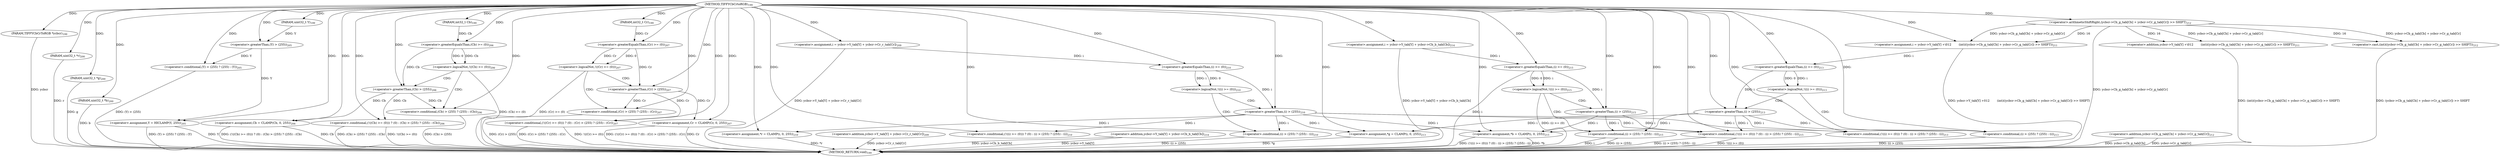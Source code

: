 digraph "TIFFYCbCrtoRGB" {  
"7210" [label = <(METHOD,TIFFYCbCrtoRGB)<SUB>199</SUB>> ]
"7350" [label = <(METHOD_RETURN,void)<SUB>199</SUB>> ]
"7211" [label = <(PARAM,TIFFYCbCrToRGB *ycbcr)<SUB>199</SUB>> ]
"7212" [label = <(PARAM,uint32_t Y)<SUB>199</SUB>> ]
"7213" [label = <(PARAM,int32_t Cb)<SUB>199</SUB>> ]
"7214" [label = <(PARAM,int32_t Cr)<SUB>199</SUB>> ]
"7215" [label = <(PARAM,uint32_t *r)<SUB>200</SUB>> ]
"7216" [label = <(PARAM,uint32_t *g)<SUB>200</SUB>> ]
"7217" [label = <(PARAM,uint32_t *b)<SUB>200</SUB>> ]
"7220" [label = <(&lt;operator&gt;.assignment,Y = HICLAMP(Y, 255))<SUB>205</SUB>> ]
"7228" [label = <(&lt;operator&gt;.assignment,Cb = CLAMP(Cb, 0, 255))<SUB>206</SUB>> ]
"7242" [label = <(&lt;operator&gt;.assignment,Cr = CLAMP(Cr, 0, 255))<SUB>207</SUB>> ]
"7256" [label = <(&lt;operator&gt;.assignment,i = ycbcr-&gt;Y_tab[Y] + ycbcr-&gt;Cr_r_tab[Cr])<SUB>209</SUB>> ]
"7269" [label = <(&lt;operator&gt;.assignment,*r = CLAMP(i, 0, 255))<SUB>210</SUB>> ]
"7284" [label = <(&lt;operator&gt;.assignment,i = ycbcr-&gt;Y_tab[Y] +\012        (int)((ycbcr-&gt;Cb_g_tab[Cb] + ycbcr-&gt;Cr_g_tab[Cr]) &gt;&gt; SHIFT))<SUB>211</SUB>> ]
"7307" [label = <(&lt;operator&gt;.assignment,*g = CLAMP(i, 0, 255))<SUB>213</SUB>> ]
"7322" [label = <(&lt;operator&gt;.assignment,i = ycbcr-&gt;Y_tab[Y] + ycbcr-&gt;Cb_b_tab[Cb])<SUB>214</SUB>> ]
"7335" [label = <(&lt;operator&gt;.assignment,*b = CLAMP(i, 0, 255))<SUB>215</SUB>> ]
"7222" [label = <(&lt;operator&gt;.conditional,(Y) &gt; (255) ? (255) : (Y))<SUB>205</SUB>> ]
"7230" [label = <(&lt;operator&gt;.conditional,(!((Cb) &gt;= (0))) ? (0) : (Cb) &gt; (255) ? (255) : (Cb))<SUB>206</SUB>> ]
"7244" [label = <(&lt;operator&gt;.conditional,(!((Cr) &gt;= (0))) ? (0) : (Cr) &gt; (255) ? (255) : (Cr))<SUB>207</SUB>> ]
"7258" [label = <(&lt;operator&gt;.addition,ycbcr-&gt;Y_tab[Y] + ycbcr-&gt;Cr_r_tab[Cr])<SUB>209</SUB>> ]
"7272" [label = <(&lt;operator&gt;.conditional,(!((i) &gt;= (0))) ? (0) : (i) &gt; (255) ? (255) : (i))<SUB>210</SUB>> ]
"7286" [label = <(&lt;operator&gt;.addition,ycbcr-&gt;Y_tab[Y] +\012        (int)((ycbcr-&gt;Cb_g_tab[Cb] + ycbcr-&gt;Cr_g_tab[Cr]) &gt;&gt; SHIFT))<SUB>211</SUB>> ]
"7310" [label = <(&lt;operator&gt;.conditional,(!((i) &gt;= (0))) ? (0) : (i) &gt; (255) ? (255) : (i))<SUB>213</SUB>> ]
"7324" [label = <(&lt;operator&gt;.addition,ycbcr-&gt;Y_tab[Y] + ycbcr-&gt;Cb_b_tab[Cb])<SUB>214</SUB>> ]
"7338" [label = <(&lt;operator&gt;.conditional,(!((i) &gt;= (0))) ? (0) : (i) &gt; (255) ? (255) : (i))<SUB>215</SUB>> ]
"7223" [label = <(&lt;operator&gt;.greaterThan,(Y) &gt; (255))<SUB>205</SUB>> ]
"7231" [label = <(&lt;operator&gt;.logicalNot,!((Cb) &gt;= (0)))<SUB>206</SUB>> ]
"7236" [label = <(&lt;operator&gt;.conditional,(Cb) &gt; (255) ? (255) : (Cb))<SUB>206</SUB>> ]
"7245" [label = <(&lt;operator&gt;.logicalNot,!((Cr) &gt;= (0)))<SUB>207</SUB>> ]
"7250" [label = <(&lt;operator&gt;.conditional,(Cr) &gt; (255) ? (255) : (Cr))<SUB>207</SUB>> ]
"7273" [label = <(&lt;operator&gt;.logicalNot,!((i) &gt;= (0)))<SUB>210</SUB>> ]
"7278" [label = <(&lt;operator&gt;.conditional,(i) &gt; (255) ? (255) : (i))<SUB>210</SUB>> ]
"7292" [label = <(&lt;operator&gt;.cast,(int)((ycbcr-&gt;Cb_g_tab[Cb] + ycbcr-&gt;Cr_g_tab[Cr]) &gt;&gt; SHIFT))<SUB>212</SUB>> ]
"7311" [label = <(&lt;operator&gt;.logicalNot,!((i) &gt;= (0)))<SUB>213</SUB>> ]
"7316" [label = <(&lt;operator&gt;.conditional,(i) &gt; (255) ? (255) : (i))<SUB>213</SUB>> ]
"7339" [label = <(&lt;operator&gt;.logicalNot,!((i) &gt;= (0)))<SUB>215</SUB>> ]
"7344" [label = <(&lt;operator&gt;.conditional,(i) &gt; (255) ? (255) : (i))<SUB>215</SUB>> ]
"7232" [label = <(&lt;operator&gt;.greaterEqualsThan,(Cb) &gt;= (0))<SUB>206</SUB>> ]
"7237" [label = <(&lt;operator&gt;.greaterThan,(Cb) &gt; (255))<SUB>206</SUB>> ]
"7246" [label = <(&lt;operator&gt;.greaterEqualsThan,(Cr) &gt;= (0))<SUB>207</SUB>> ]
"7251" [label = <(&lt;operator&gt;.greaterThan,(Cr) &gt; (255))<SUB>207</SUB>> ]
"7274" [label = <(&lt;operator&gt;.greaterEqualsThan,(i) &gt;= (0))<SUB>210</SUB>> ]
"7279" [label = <(&lt;operator&gt;.greaterThan,(i) &gt; (255))<SUB>210</SUB>> ]
"7294" [label = <(&lt;operator&gt;.arithmeticShiftRight,(ycbcr-&gt;Cb_g_tab[Cb] + ycbcr-&gt;Cr_g_tab[Cr]) &gt;&gt; SHIFT)<SUB>212</SUB>> ]
"7312" [label = <(&lt;operator&gt;.greaterEqualsThan,(i) &gt;= (0))<SUB>213</SUB>> ]
"7317" [label = <(&lt;operator&gt;.greaterThan,(i) &gt; (255))<SUB>213</SUB>> ]
"7340" [label = <(&lt;operator&gt;.greaterEqualsThan,(i) &gt;= (0))<SUB>215</SUB>> ]
"7345" [label = <(&lt;operator&gt;.greaterThan,(i) &gt; (255))<SUB>215</SUB>> ]
"7295" [label = <(&lt;operator&gt;.addition,ycbcr-&gt;Cb_g_tab[Cb] + ycbcr-&gt;Cr_g_tab[Cr])<SUB>212</SUB>> ]
  "7211" -> "7350"  [ label = "DDG: ycbcr"] 
  "7215" -> "7350"  [ label = "DDG: r"] 
  "7216" -> "7350"  [ label = "DDG: g"] 
  "7217" -> "7350"  [ label = "DDG: b"] 
  "7220" -> "7350"  [ label = "DDG: Y"] 
  "7222" -> "7350"  [ label = "DDG: (Y) &gt; (255)"] 
  "7220" -> "7350"  [ label = "DDG: (Y) &gt; (255) ? (255) : (Y)"] 
  "7228" -> "7350"  [ label = "DDG: Cb"] 
  "7231" -> "7350"  [ label = "DDG: (Cb) &gt;= (0)"] 
  "7230" -> "7350"  [ label = "DDG: !((Cb) &gt;= (0))"] 
  "7236" -> "7350"  [ label = "DDG: (Cb) &gt; (255)"] 
  "7230" -> "7350"  [ label = "DDG: (Cb) &gt; (255) ? (255) : (Cb)"] 
  "7228" -> "7350"  [ label = "DDG: (!((Cb) &gt;= (0))) ? (0) : (Cb) &gt; (255) ? (255) : (Cb)"] 
  "7242" -> "7350"  [ label = "DDG: Cr"] 
  "7245" -> "7350"  [ label = "DDG: (Cr) &gt;= (0)"] 
  "7244" -> "7350"  [ label = "DDG: !((Cr) &gt;= (0))"] 
  "7250" -> "7350"  [ label = "DDG: (Cr) &gt; (255)"] 
  "7244" -> "7350"  [ label = "DDG: (Cr) &gt; (255) ? (255) : (Cr)"] 
  "7242" -> "7350"  [ label = "DDG: (!((Cr) &gt;= (0))) ? (0) : (Cr) &gt; (255) ? (255) : (Cr)"] 
  "7258" -> "7350"  [ label = "DDG: ycbcr-&gt;Cr_r_tab[Cr]"] 
  "7256" -> "7350"  [ label = "DDG: ycbcr-&gt;Y_tab[Y] + ycbcr-&gt;Cr_r_tab[Cr]"] 
  "7269" -> "7350"  [ label = "DDG: *r"] 
  "7278" -> "7350"  [ label = "DDG: (i) &gt; (255)"] 
  "7295" -> "7350"  [ label = "DDG: ycbcr-&gt;Cb_g_tab[Cb]"] 
  "7295" -> "7350"  [ label = "DDG: ycbcr-&gt;Cr_g_tab[Cr]"] 
  "7294" -> "7350"  [ label = "DDG: ycbcr-&gt;Cb_g_tab[Cb] + ycbcr-&gt;Cr_g_tab[Cr]"] 
  "7292" -> "7350"  [ label = "DDG: (ycbcr-&gt;Cb_g_tab[Cb] + ycbcr-&gt;Cr_g_tab[Cr]) &gt;&gt; SHIFT"] 
  "7286" -> "7350"  [ label = "DDG: (int)((ycbcr-&gt;Cb_g_tab[Cb] + ycbcr-&gt;Cr_g_tab[Cr]) &gt;&gt; SHIFT)"] 
  "7284" -> "7350"  [ label = "DDG: ycbcr-&gt;Y_tab[Y] +\012        (int)((ycbcr-&gt;Cb_g_tab[Cb] + ycbcr-&gt;Cr_g_tab[Cr]) &gt;&gt; SHIFT)"] 
  "7307" -> "7350"  [ label = "DDG: *g"] 
  "7316" -> "7350"  [ label = "DDG: (i) &gt; (255)"] 
  "7324" -> "7350"  [ label = "DDG: ycbcr-&gt;Y_tab[Y]"] 
  "7324" -> "7350"  [ label = "DDG: ycbcr-&gt;Cb_b_tab[Cb]"] 
  "7322" -> "7350"  [ label = "DDG: ycbcr-&gt;Y_tab[Y] + ycbcr-&gt;Cb_b_tab[Cb]"] 
  "7335" -> "7350"  [ label = "DDG: *b"] 
  "7340" -> "7350"  [ label = "DDG: i"] 
  "7339" -> "7350"  [ label = "DDG: (i) &gt;= (0)"] 
  "7338" -> "7350"  [ label = "DDG: !((i) &gt;= (0))"] 
  "7344" -> "7350"  [ label = "DDG: (i) &gt; (255)"] 
  "7344" -> "7350"  [ label = "DDG: i"] 
  "7338" -> "7350"  [ label = "DDG: (i) &gt; (255) ? (255) : (i)"] 
  "7335" -> "7350"  [ label = "DDG: (!((i) &gt;= (0))) ? (0) : (i) &gt; (255) ? (255) : (i)"] 
  "7210" -> "7211"  [ label = "DDG: "] 
  "7210" -> "7212"  [ label = "DDG: "] 
  "7210" -> "7213"  [ label = "DDG: "] 
  "7210" -> "7214"  [ label = "DDG: "] 
  "7210" -> "7215"  [ label = "DDG: "] 
  "7210" -> "7216"  [ label = "DDG: "] 
  "7210" -> "7217"  [ label = "DDG: "] 
  "7210" -> "7220"  [ label = "DDG: "] 
  "7223" -> "7220"  [ label = "DDG: Y"] 
  "7210" -> "7228"  [ label = "DDG: "] 
  "7237" -> "7228"  [ label = "DDG: Cb"] 
  "7210" -> "7242"  [ label = "DDG: "] 
  "7251" -> "7242"  [ label = "DDG: Cr"] 
  "7210" -> "7269"  [ label = "DDG: "] 
  "7279" -> "7269"  [ label = "DDG: i"] 
  "7294" -> "7284"  [ label = "DDG: ycbcr-&gt;Cb_g_tab[Cb] + ycbcr-&gt;Cr_g_tab[Cr]"] 
  "7294" -> "7284"  [ label = "DDG: 16"] 
  "7210" -> "7307"  [ label = "DDG: "] 
  "7317" -> "7307"  [ label = "DDG: i"] 
  "7279" -> "7307"  [ label = "DDG: i"] 
  "7210" -> "7335"  [ label = "DDG: "] 
  "7345" -> "7335"  [ label = "DDG: i"] 
  "7317" -> "7335"  [ label = "DDG: i"] 
  "7279" -> "7335"  [ label = "DDG: i"] 
  "7210" -> "7256"  [ label = "DDG: "] 
  "7210" -> "7284"  [ label = "DDG: "] 
  "7210" -> "7322"  [ label = "DDG: "] 
  "7210" -> "7222"  [ label = "DDG: "] 
  "7223" -> "7222"  [ label = "DDG: Y"] 
  "7210" -> "7230"  [ label = "DDG: "] 
  "7237" -> "7230"  [ label = "DDG: Cb"] 
  "7210" -> "7244"  [ label = "DDG: "] 
  "7251" -> "7244"  [ label = "DDG: Cr"] 
  "7210" -> "7272"  [ label = "DDG: "] 
  "7279" -> "7272"  [ label = "DDG: i"] 
  "7294" -> "7286"  [ label = "DDG: ycbcr-&gt;Cb_g_tab[Cb] + ycbcr-&gt;Cr_g_tab[Cr]"] 
  "7294" -> "7286"  [ label = "DDG: 16"] 
  "7210" -> "7310"  [ label = "DDG: "] 
  "7317" -> "7310"  [ label = "DDG: i"] 
  "7279" -> "7310"  [ label = "DDG: i"] 
  "7210" -> "7338"  [ label = "DDG: "] 
  "7345" -> "7338"  [ label = "DDG: i"] 
  "7317" -> "7338"  [ label = "DDG: i"] 
  "7279" -> "7338"  [ label = "DDG: i"] 
  "7212" -> "7223"  [ label = "DDG: Y"] 
  "7210" -> "7223"  [ label = "DDG: "] 
  "7232" -> "7231"  [ label = "DDG: Cb"] 
  "7232" -> "7231"  [ label = "DDG: 0"] 
  "7210" -> "7236"  [ label = "DDG: "] 
  "7237" -> "7236"  [ label = "DDG: Cb"] 
  "7246" -> "7245"  [ label = "DDG: Cr"] 
  "7246" -> "7245"  [ label = "DDG: 0"] 
  "7210" -> "7250"  [ label = "DDG: "] 
  "7251" -> "7250"  [ label = "DDG: Cr"] 
  "7274" -> "7273"  [ label = "DDG: i"] 
  "7274" -> "7273"  [ label = "DDG: 0"] 
  "7210" -> "7278"  [ label = "DDG: "] 
  "7279" -> "7278"  [ label = "DDG: i"] 
  "7294" -> "7292"  [ label = "DDG: ycbcr-&gt;Cb_g_tab[Cb] + ycbcr-&gt;Cr_g_tab[Cr]"] 
  "7294" -> "7292"  [ label = "DDG: 16"] 
  "7312" -> "7311"  [ label = "DDG: i"] 
  "7312" -> "7311"  [ label = "DDG: 0"] 
  "7210" -> "7316"  [ label = "DDG: "] 
  "7317" -> "7316"  [ label = "DDG: i"] 
  "7340" -> "7339"  [ label = "DDG: i"] 
  "7340" -> "7339"  [ label = "DDG: 0"] 
  "7210" -> "7344"  [ label = "DDG: "] 
  "7345" -> "7344"  [ label = "DDG: i"] 
  "7213" -> "7232"  [ label = "DDG: Cb"] 
  "7210" -> "7232"  [ label = "DDG: "] 
  "7232" -> "7237"  [ label = "DDG: Cb"] 
  "7210" -> "7237"  [ label = "DDG: "] 
  "7214" -> "7246"  [ label = "DDG: Cr"] 
  "7210" -> "7246"  [ label = "DDG: "] 
  "7246" -> "7251"  [ label = "DDG: Cr"] 
  "7210" -> "7251"  [ label = "DDG: "] 
  "7256" -> "7274"  [ label = "DDG: i"] 
  "7210" -> "7274"  [ label = "DDG: "] 
  "7274" -> "7279"  [ label = "DDG: i"] 
  "7210" -> "7279"  [ label = "DDG: "] 
  "7210" -> "7294"  [ label = "DDG: "] 
  "7284" -> "7312"  [ label = "DDG: i"] 
  "7210" -> "7312"  [ label = "DDG: "] 
  "7312" -> "7317"  [ label = "DDG: i"] 
  "7210" -> "7317"  [ label = "DDG: "] 
  "7322" -> "7340"  [ label = "DDG: i"] 
  "7210" -> "7340"  [ label = "DDG: "] 
  "7340" -> "7345"  [ label = "DDG: i"] 
  "7210" -> "7345"  [ label = "DDG: "] 
  "7231" -> "7236"  [ label = "CDG: "] 
  "7231" -> "7237"  [ label = "CDG: "] 
  "7245" -> "7251"  [ label = "CDG: "] 
  "7245" -> "7250"  [ label = "CDG: "] 
  "7273" -> "7279"  [ label = "CDG: "] 
  "7273" -> "7278"  [ label = "CDG: "] 
  "7311" -> "7316"  [ label = "CDG: "] 
  "7311" -> "7317"  [ label = "CDG: "] 
  "7339" -> "7345"  [ label = "CDG: "] 
  "7339" -> "7344"  [ label = "CDG: "] 
}
